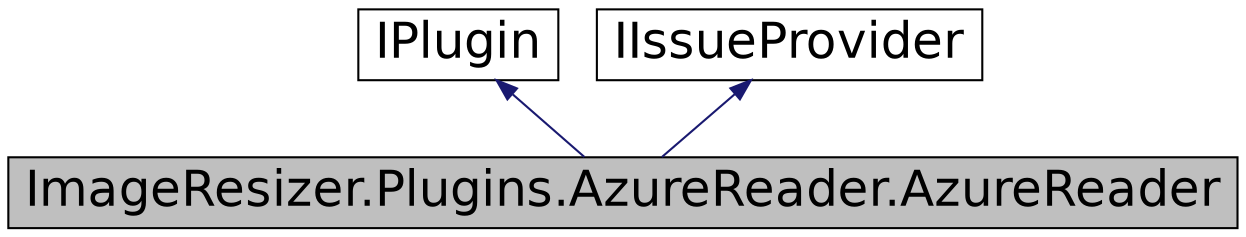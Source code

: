 digraph G
{
  edge [fontname="Helvetica",fontsize="24",labelfontname="Helvetica",labelfontsize="24"];
  node [fontname="Helvetica",fontsize="24",shape=record];
  Node1 [label="ImageResizer.Plugins.AzureReader.AzureReader",height=0.2,width=0.4,color="black", fillcolor="grey75", style="filled" fontcolor="black"];
  Node2 -> Node1 [dir="back",color="midnightblue",fontsize="24",style="solid",fontname="Helvetica"];
  Node2 [label="IPlugin",height=0.2,width=0.4,color="black", fillcolor="white", style="filled",URL="$interface_image_resizer_1_1_plugins_1_1_i_plugin.html",tooltip="All plugins must implement this. Enables web.config addition and removal."];
  Node3 -> Node1 [dir="back",color="midnightblue",fontsize="24",style="solid",fontname="Helvetica"];
  Node3 [label="IIssueProvider",height=0.2,width=0.4,color="black", fillcolor="white", style="filled",URL="$interface_image_resizer_1_1_configuration_1_1_issues_1_1_i_issue_provider.html"];
}
